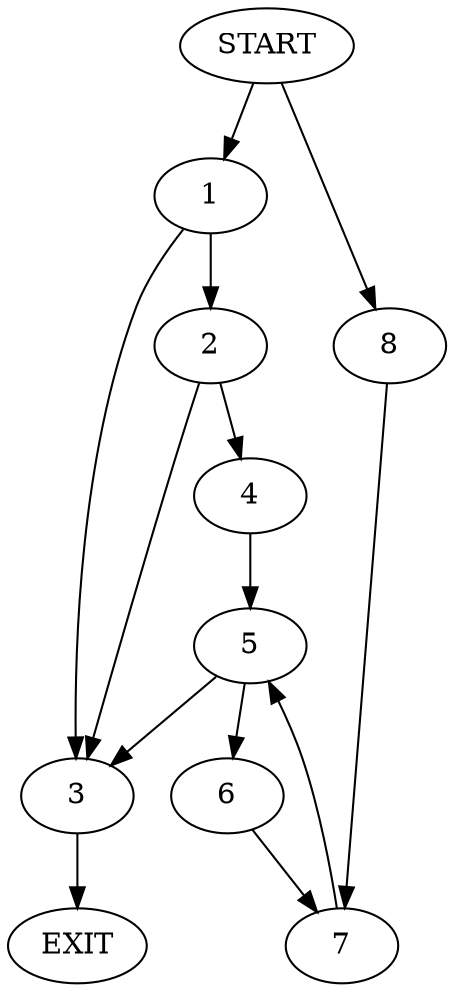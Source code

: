 digraph {
0 [label="START"]
9 [label="EXIT"]
0 -> 1
1 -> 2
1 -> 3
3 -> 9
2 -> 3
2 -> 4
4 -> 5
5 -> 3
5 -> 6
6 -> 7
7 -> 5
0 -> 8
8 -> 7
}
